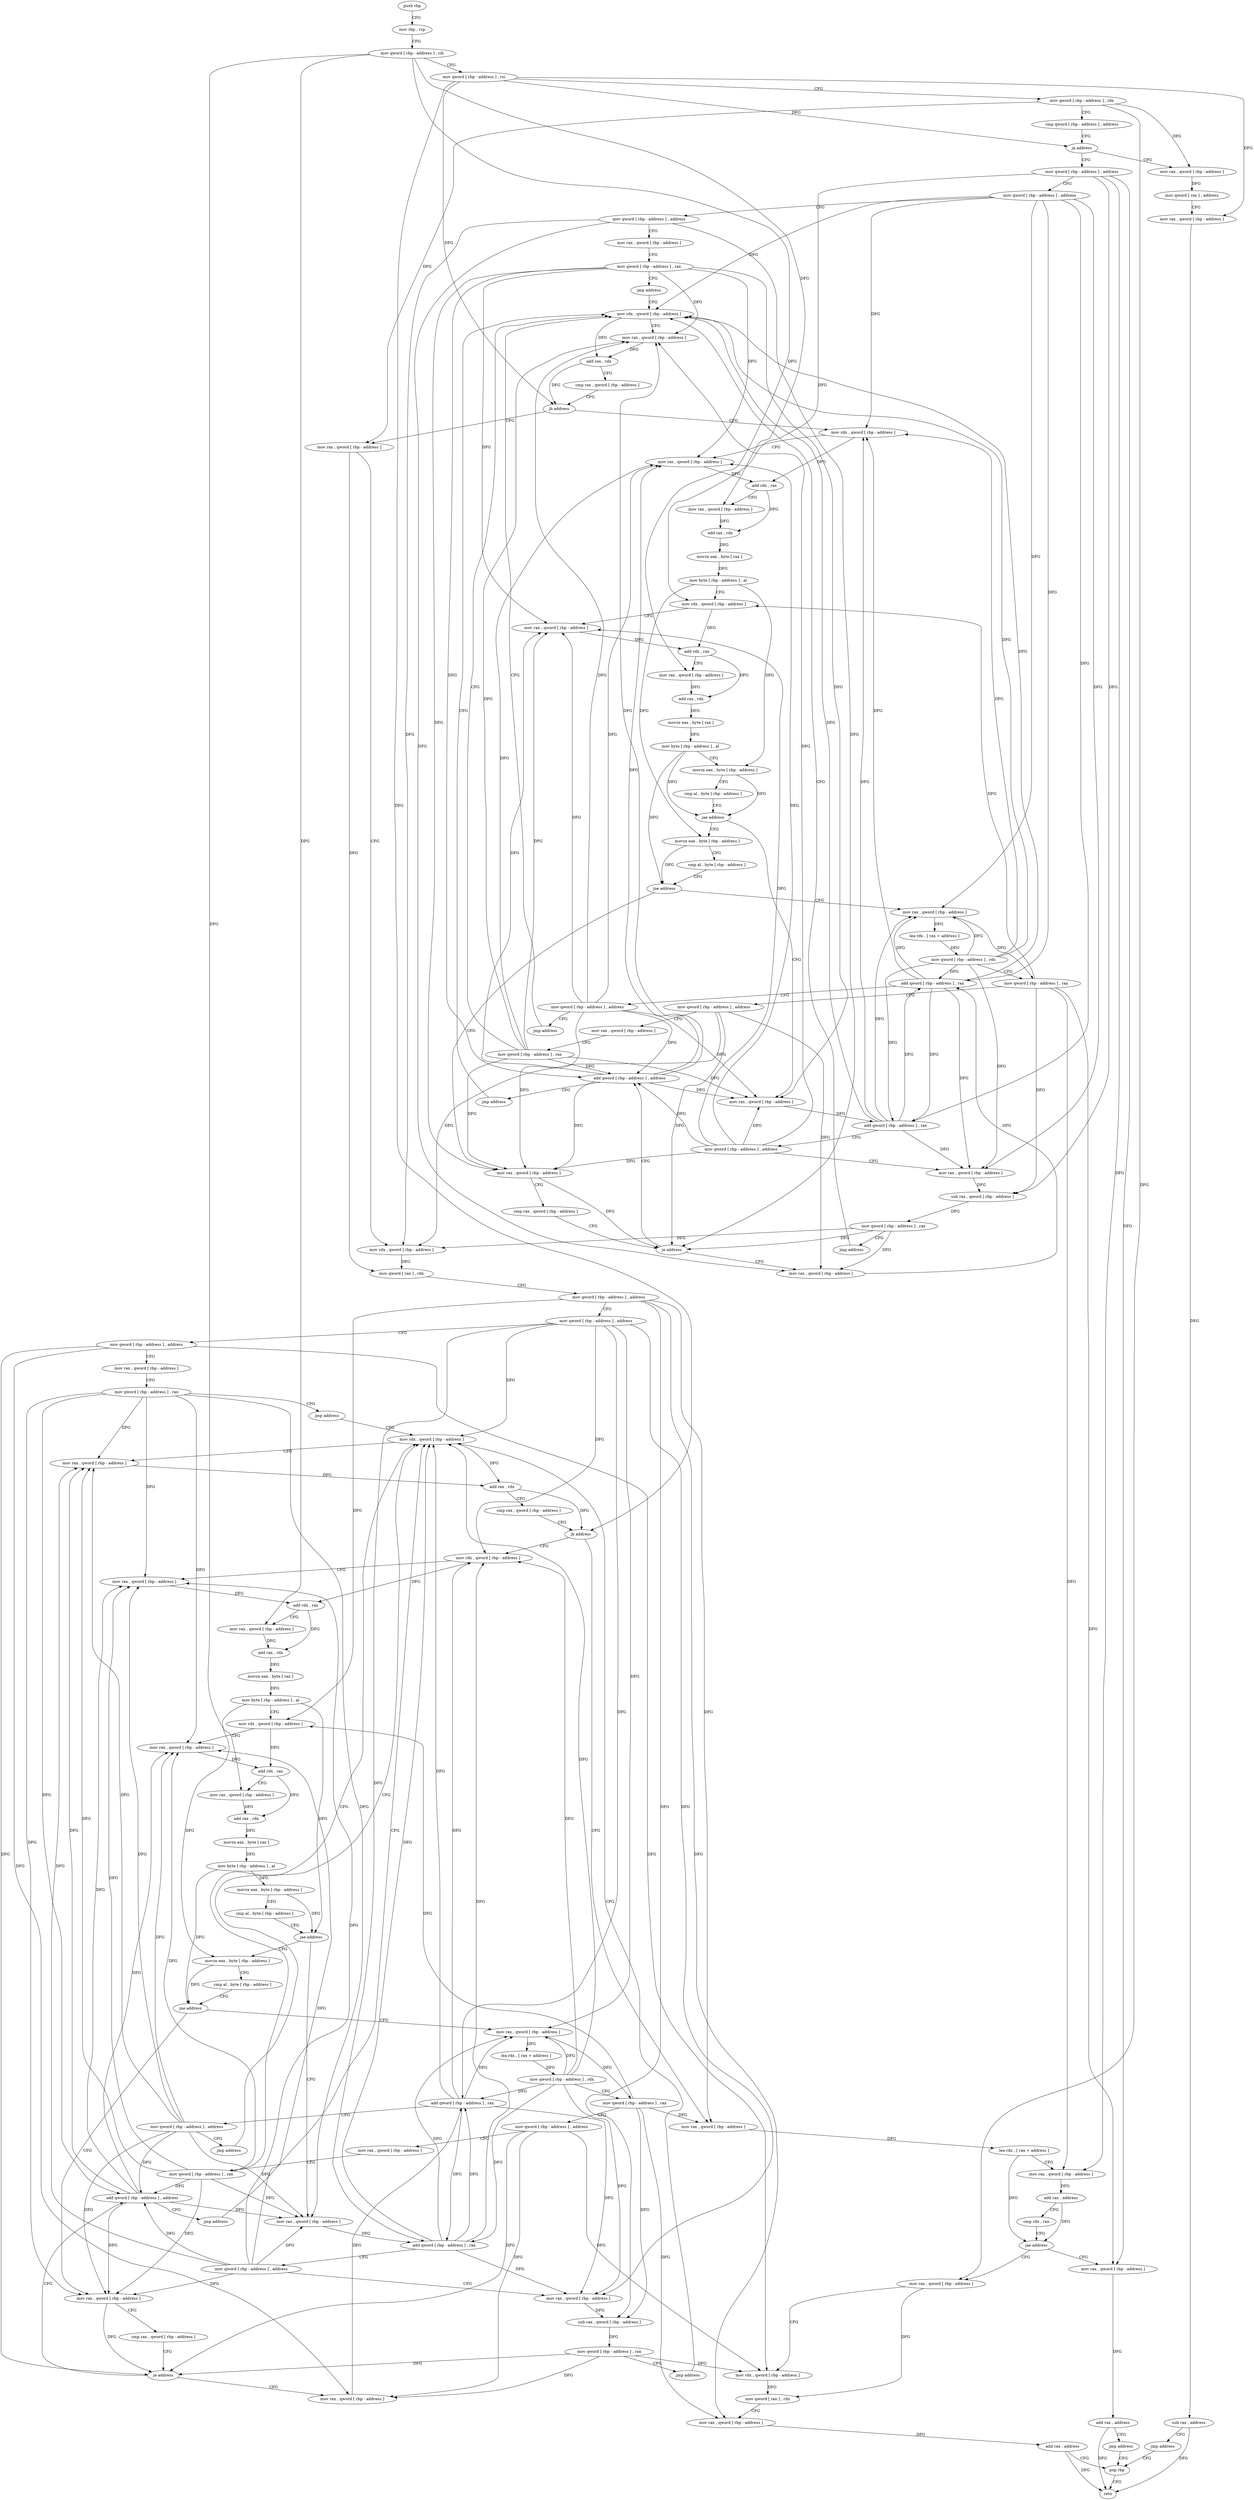 digraph "func" {
"4486100" [label = "push rbp" ]
"4486101" [label = "mov rbp , rsp" ]
"4486104" [label = "mov qword [ rbp - address ] , rdi" ]
"4486108" [label = "mov qword [ rbp - address ] , rsi" ]
"4486112" [label = "mov qword [ rbp - address ] , rdx" ]
"4486116" [label = "cmp qword [ rbp - address ] , address" ]
"4486121" [label = "ja address" ]
"4486147" [label = "mov qword [ rbp - address ] , address" ]
"4486123" [label = "mov rax , qword [ rbp - address ]" ]
"4486155" [label = "mov qword [ rbp - address ] , address" ]
"4486163" [label = "mov qword [ rbp - address ] , address" ]
"4486171" [label = "mov rax , qword [ rbp - address ]" ]
"4486175" [label = "mov qword [ rbp - address ] , rax" ]
"4486179" [label = "jmp address" ]
"4486347" [label = "mov rdx , qword [ rbp - address ]" ]
"4486127" [label = "mov qword [ rax ] , address" ]
"4486134" [label = "mov rax , qword [ rbp - address ]" ]
"4486138" [label = "sub rax , address" ]
"4486142" [label = "jmp address" ]
"4486650" [label = "pop rbp" ]
"4486351" [label = "mov rax , qword [ rbp - address ]" ]
"4486355" [label = "add rax , rdx" ]
"4486358" [label = "cmp rax , qword [ rbp - address ]" ]
"4486362" [label = "jb address" ]
"4486184" [label = "mov rdx , qword [ rbp - address ]" ]
"4486368" [label = "mov rax , qword [ rbp - address ]" ]
"4486651" [label = "retn" ]
"4486188" [label = "mov rax , qword [ rbp - address ]" ]
"4486192" [label = "add rdx , rax" ]
"4486195" [label = "mov rax , qword [ rbp - address ]" ]
"4486199" [label = "add rax , rdx" ]
"4486202" [label = "movzx eax , byte [ rax ]" ]
"4486205" [label = "mov byte [ rbp - address ] , al" ]
"4486208" [label = "mov rdx , qword [ rbp - address ]" ]
"4486212" [label = "mov rax , qword [ rbp - address ]" ]
"4486216" [label = "add rdx , rax" ]
"4486219" [label = "mov rax , qword [ rbp - address ]" ]
"4486223" [label = "add rax , rdx" ]
"4486226" [label = "movzx eax , byte [ rax ]" ]
"4486229" [label = "mov byte [ rbp - address ] , al" ]
"4486232" [label = "movzx eax , byte [ rbp - address ]" ]
"4486236" [label = "cmp al , byte [ rbp - address ]" ]
"4486239" [label = "jae address" ]
"4486271" [label = "movzx eax , byte [ rbp - address ]" ]
"4486241" [label = "mov rax , qword [ rbp - address ]" ]
"4486372" [label = "mov rdx , qword [ rbp - address ]" ]
"4486376" [label = "mov qword [ rax ] , rdx" ]
"4486379" [label = "mov qword [ rbp - address ] , address" ]
"4486387" [label = "mov qword [ rbp - address ] , address" ]
"4486395" [label = "mov qword [ rbp - address ] , address" ]
"4486403" [label = "mov rax , qword [ rbp - address ]" ]
"4486407" [label = "mov qword [ rbp - address ] , rax" ]
"4486411" [label = "jmp address" ]
"4486579" [label = "mov rdx , qword [ rbp - address ]" ]
"4486275" [label = "cmp al , byte [ rbp - address ]" ]
"4486278" [label = "jne address" ]
"4486315" [label = "mov rax , qword [ rbp - address ]" ]
"4486280" [label = "mov rax , qword [ rbp - address ]" ]
"4486245" [label = "add qword [ rbp - address ] , rax" ]
"4486249" [label = "mov qword [ rbp - address ] , address" ]
"4486257" [label = "mov rax , qword [ rbp - address ]" ]
"4486261" [label = "sub rax , qword [ rbp - address ]" ]
"4486265" [label = "mov qword [ rbp - address ] , rax" ]
"4486269" [label = "jmp address" ]
"4486583" [label = "mov rax , qword [ rbp - address ]" ]
"4486587" [label = "add rax , rdx" ]
"4486590" [label = "cmp rax , qword [ rbp - address ]" ]
"4486594" [label = "jb address" ]
"4486416" [label = "mov rdx , qword [ rbp - address ]" ]
"4486600" [label = "mov rax , qword [ rbp - address ]" ]
"4486319" [label = "lea rdx , [ rax + address ]" ]
"4486323" [label = "mov qword [ rbp - address ] , rdx" ]
"4486327" [label = "mov qword [ rbp - address ] , rax" ]
"4486331" [label = "mov qword [ rbp - address ] , address" ]
"4486339" [label = "mov rax , qword [ rbp - address ]" ]
"4486343" [label = "mov qword [ rbp - address ] , rax" ]
"4486284" [label = "cmp rax , qword [ rbp - address ]" ]
"4486288" [label = "je address" ]
"4486297" [label = "mov rax , qword [ rbp - address ]" ]
"4486290" [label = "add qword [ rbp - address ] , address" ]
"4486420" [label = "mov rax , qword [ rbp - address ]" ]
"4486424" [label = "add rdx , rax" ]
"4486427" [label = "mov rax , qword [ rbp - address ]" ]
"4486431" [label = "add rax , rdx" ]
"4486434" [label = "movzx eax , byte [ rax ]" ]
"4486437" [label = "mov byte [ rbp - address ] , al" ]
"4486440" [label = "mov rdx , qword [ rbp - address ]" ]
"4486444" [label = "mov rax , qword [ rbp - address ]" ]
"4486448" [label = "add rdx , rax" ]
"4486451" [label = "mov rax , qword [ rbp - address ]" ]
"4486455" [label = "add rax , rdx" ]
"4486458" [label = "movzx eax , byte [ rax ]" ]
"4486461" [label = "mov byte [ rbp - address ] , al" ]
"4486464" [label = "movzx eax , byte [ rbp - address ]" ]
"4486468" [label = "cmp al , byte [ rbp - address ]" ]
"4486471" [label = "jae address" ]
"4486503" [label = "movzx eax , byte [ rbp - address ]" ]
"4486473" [label = "mov rax , qword [ rbp - address ]" ]
"4486604" [label = "lea rdx , [ rax + address ]" ]
"4486608" [label = "mov rax , qword [ rbp - address ]" ]
"4486612" [label = "add rax , address" ]
"4486616" [label = "cmp rdx , rax" ]
"4486619" [label = "jae address" ]
"4486631" [label = "mov rax , qword [ rbp - address ]" ]
"4486621" [label = "mov rax , qword [ rbp - address ]" ]
"4486301" [label = "add qword [ rbp - address ] , rax" ]
"4486305" [label = "mov qword [ rbp - address ] , address" ]
"4486313" [label = "jmp address" ]
"4486295" [label = "jmp address" ]
"4486507" [label = "cmp al , byte [ rbp - address ]" ]
"4486510" [label = "jne address" ]
"4486547" [label = "mov rax , qword [ rbp - address ]" ]
"4486512" [label = "mov rax , qword [ rbp - address ]" ]
"4486477" [label = "add qword [ rbp - address ] , rax" ]
"4486481" [label = "mov qword [ rbp - address ] , address" ]
"4486489" [label = "mov rax , qword [ rbp - address ]" ]
"4486493" [label = "sub rax , qword [ rbp - address ]" ]
"4486497" [label = "mov qword [ rbp - address ] , rax" ]
"4486501" [label = "jmp address" ]
"4486635" [label = "mov rdx , qword [ rbp - address ]" ]
"4486639" [label = "mov qword [ rax ] , rdx" ]
"4486642" [label = "mov rax , qword [ rbp - address ]" ]
"4486646" [label = "add rax , address" ]
"4486625" [label = "add rax , address" ]
"4486629" [label = "jmp address" ]
"4486551" [label = "lea rdx , [ rax + address ]" ]
"4486555" [label = "mov qword [ rbp - address ] , rdx" ]
"4486559" [label = "mov qword [ rbp - address ] , rax" ]
"4486563" [label = "mov qword [ rbp - address ] , address" ]
"4486571" [label = "mov rax , qword [ rbp - address ]" ]
"4486575" [label = "mov qword [ rbp - address ] , rax" ]
"4486516" [label = "cmp rax , qword [ rbp - address ]" ]
"4486520" [label = "je address" ]
"4486529" [label = "mov rax , qword [ rbp - address ]" ]
"4486522" [label = "add qword [ rbp - address ] , address" ]
"4486533" [label = "add qword [ rbp - address ] , rax" ]
"4486537" [label = "mov qword [ rbp - address ] , address" ]
"4486545" [label = "jmp address" ]
"4486527" [label = "jmp address" ]
"4486100" -> "4486101" [ label = "CFG" ]
"4486101" -> "4486104" [ label = "CFG" ]
"4486104" -> "4486108" [ label = "CFG" ]
"4486104" -> "4486195" [ label = "DFG" ]
"4486104" -> "4486219" [ label = "DFG" ]
"4486104" -> "4486427" [ label = "DFG" ]
"4486104" -> "4486451" [ label = "DFG" ]
"4486108" -> "4486112" [ label = "CFG" ]
"4486108" -> "4486121" [ label = "DFG" ]
"4486108" -> "4486134" [ label = "DFG" ]
"4486108" -> "4486362" [ label = "DFG" ]
"4486108" -> "4486594" [ label = "DFG" ]
"4486112" -> "4486116" [ label = "CFG" ]
"4486112" -> "4486123" [ label = "DFG" ]
"4486112" -> "4486368" [ label = "DFG" ]
"4486112" -> "4486631" [ label = "DFG" ]
"4486116" -> "4486121" [ label = "CFG" ]
"4486121" -> "4486147" [ label = "CFG" ]
"4486121" -> "4486123" [ label = "CFG" ]
"4486147" -> "4486155" [ label = "CFG" ]
"4486147" -> "4486208" [ label = "DFG" ]
"4486147" -> "4486261" [ label = "DFG" ]
"4486147" -> "4486608" [ label = "DFG" ]
"4486147" -> "4486621" [ label = "DFG" ]
"4486123" -> "4486127" [ label = "DFG" ]
"4486155" -> "4486163" [ label = "CFG" ]
"4486155" -> "4486347" [ label = "DFG" ]
"4486155" -> "4486184" [ label = "DFG" ]
"4486155" -> "4486245" [ label = "DFG" ]
"4486155" -> "4486257" [ label = "DFG" ]
"4486155" -> "4486315" [ label = "DFG" ]
"4486155" -> "4486301" [ label = "DFG" ]
"4486163" -> "4486171" [ label = "CFG" ]
"4486163" -> "4486372" [ label = "DFG" ]
"4486163" -> "4486288" [ label = "DFG" ]
"4486163" -> "4486297" [ label = "DFG" ]
"4486171" -> "4486175" [ label = "CFG" ]
"4486175" -> "4486179" [ label = "CFG" ]
"4486175" -> "4486351" [ label = "DFG" ]
"4486175" -> "4486188" [ label = "DFG" ]
"4486175" -> "4486212" [ label = "DFG" ]
"4486175" -> "4486241" [ label = "DFG" ]
"4486175" -> "4486280" [ label = "DFG" ]
"4486175" -> "4486290" [ label = "DFG" ]
"4486179" -> "4486347" [ label = "CFG" ]
"4486347" -> "4486351" [ label = "CFG" ]
"4486347" -> "4486355" [ label = "DFG" ]
"4486127" -> "4486134" [ label = "CFG" ]
"4486134" -> "4486138" [ label = "DFG" ]
"4486138" -> "4486142" [ label = "CFG" ]
"4486138" -> "4486651" [ label = "DFG" ]
"4486142" -> "4486650" [ label = "CFG" ]
"4486650" -> "4486651" [ label = "CFG" ]
"4486351" -> "4486355" [ label = "DFG" ]
"4486355" -> "4486358" [ label = "CFG" ]
"4486355" -> "4486362" [ label = "DFG" ]
"4486358" -> "4486362" [ label = "CFG" ]
"4486362" -> "4486184" [ label = "CFG" ]
"4486362" -> "4486368" [ label = "CFG" ]
"4486184" -> "4486188" [ label = "CFG" ]
"4486184" -> "4486192" [ label = "DFG" ]
"4486368" -> "4486372" [ label = "CFG" ]
"4486368" -> "4486376" [ label = "DFG" ]
"4486188" -> "4486192" [ label = "DFG" ]
"4486192" -> "4486195" [ label = "CFG" ]
"4486192" -> "4486199" [ label = "DFG" ]
"4486195" -> "4486199" [ label = "DFG" ]
"4486199" -> "4486202" [ label = "DFG" ]
"4486202" -> "4486205" [ label = "DFG" ]
"4486205" -> "4486208" [ label = "CFG" ]
"4486205" -> "4486232" [ label = "DFG" ]
"4486205" -> "4486271" [ label = "DFG" ]
"4486208" -> "4486212" [ label = "CFG" ]
"4486208" -> "4486216" [ label = "DFG" ]
"4486212" -> "4486216" [ label = "DFG" ]
"4486216" -> "4486219" [ label = "CFG" ]
"4486216" -> "4486223" [ label = "DFG" ]
"4486219" -> "4486223" [ label = "DFG" ]
"4486223" -> "4486226" [ label = "DFG" ]
"4486226" -> "4486229" [ label = "DFG" ]
"4486229" -> "4486232" [ label = "CFG" ]
"4486229" -> "4486239" [ label = "DFG" ]
"4486229" -> "4486278" [ label = "DFG" ]
"4486232" -> "4486236" [ label = "CFG" ]
"4486232" -> "4486239" [ label = "DFG" ]
"4486236" -> "4486239" [ label = "CFG" ]
"4486239" -> "4486271" [ label = "CFG" ]
"4486239" -> "4486241" [ label = "CFG" ]
"4486271" -> "4486275" [ label = "CFG" ]
"4486271" -> "4486278" [ label = "DFG" ]
"4486241" -> "4486245" [ label = "DFG" ]
"4486372" -> "4486376" [ label = "DFG" ]
"4486376" -> "4486379" [ label = "CFG" ]
"4486379" -> "4486387" [ label = "CFG" ]
"4486379" -> "4486440" [ label = "DFG" ]
"4486379" -> "4486600" [ label = "DFG" ]
"4486379" -> "4486493" [ label = "DFG" ]
"4486379" -> "4486642" [ label = "DFG" ]
"4486387" -> "4486395" [ label = "CFG" ]
"4486387" -> "4486579" [ label = "DFG" ]
"4486387" -> "4486416" [ label = "DFG" ]
"4486387" -> "4486477" [ label = "DFG" ]
"4486387" -> "4486489" [ label = "DFG" ]
"4486387" -> "4486547" [ label = "DFG" ]
"4486387" -> "4486533" [ label = "DFG" ]
"4486395" -> "4486403" [ label = "CFG" ]
"4486395" -> "4486635" [ label = "DFG" ]
"4486395" -> "4486520" [ label = "DFG" ]
"4486395" -> "4486529" [ label = "DFG" ]
"4486403" -> "4486407" [ label = "CFG" ]
"4486407" -> "4486411" [ label = "CFG" ]
"4486407" -> "4486583" [ label = "DFG" ]
"4486407" -> "4486420" [ label = "DFG" ]
"4486407" -> "4486444" [ label = "DFG" ]
"4486407" -> "4486473" [ label = "DFG" ]
"4486407" -> "4486512" [ label = "DFG" ]
"4486407" -> "4486522" [ label = "DFG" ]
"4486411" -> "4486579" [ label = "CFG" ]
"4486579" -> "4486583" [ label = "CFG" ]
"4486579" -> "4486587" [ label = "DFG" ]
"4486275" -> "4486278" [ label = "CFG" ]
"4486278" -> "4486315" [ label = "CFG" ]
"4486278" -> "4486280" [ label = "CFG" ]
"4486315" -> "4486319" [ label = "DFG" ]
"4486315" -> "4486327" [ label = "DFG" ]
"4486280" -> "4486284" [ label = "CFG" ]
"4486280" -> "4486288" [ label = "DFG" ]
"4486245" -> "4486249" [ label = "CFG" ]
"4486245" -> "4486347" [ label = "DFG" ]
"4486245" -> "4486184" [ label = "DFG" ]
"4486245" -> "4486257" [ label = "DFG" ]
"4486245" -> "4486315" [ label = "DFG" ]
"4486245" -> "4486301" [ label = "DFG" ]
"4486249" -> "4486257" [ label = "CFG" ]
"4486249" -> "4486351" [ label = "DFG" ]
"4486249" -> "4486188" [ label = "DFG" ]
"4486249" -> "4486212" [ label = "DFG" ]
"4486249" -> "4486241" [ label = "DFG" ]
"4486249" -> "4486280" [ label = "DFG" ]
"4486249" -> "4486290" [ label = "DFG" ]
"4486257" -> "4486261" [ label = "DFG" ]
"4486261" -> "4486265" [ label = "DFG" ]
"4486265" -> "4486269" [ label = "CFG" ]
"4486265" -> "4486372" [ label = "DFG" ]
"4486265" -> "4486288" [ label = "DFG" ]
"4486265" -> "4486297" [ label = "DFG" ]
"4486269" -> "4486347" [ label = "CFG" ]
"4486583" -> "4486587" [ label = "DFG" ]
"4486587" -> "4486590" [ label = "CFG" ]
"4486587" -> "4486594" [ label = "DFG" ]
"4486590" -> "4486594" [ label = "CFG" ]
"4486594" -> "4486416" [ label = "CFG" ]
"4486594" -> "4486600" [ label = "CFG" ]
"4486416" -> "4486420" [ label = "CFG" ]
"4486416" -> "4486424" [ label = "DFG" ]
"4486600" -> "4486604" [ label = "DFG" ]
"4486319" -> "4486323" [ label = "DFG" ]
"4486323" -> "4486327" [ label = "CFG" ]
"4486323" -> "4486347" [ label = "DFG" ]
"4486323" -> "4486184" [ label = "DFG" ]
"4486323" -> "4486257" [ label = "DFG" ]
"4486323" -> "4486315" [ label = "DFG" ]
"4486323" -> "4486245" [ label = "DFG" ]
"4486323" -> "4486301" [ label = "DFG" ]
"4486327" -> "4486331" [ label = "CFG" ]
"4486327" -> "4486208" [ label = "DFG" ]
"4486327" -> "4486261" [ label = "DFG" ]
"4486327" -> "4486608" [ label = "DFG" ]
"4486327" -> "4486621" [ label = "DFG" ]
"4486331" -> "4486339" [ label = "CFG" ]
"4486331" -> "4486372" [ label = "DFG" ]
"4486331" -> "4486288" [ label = "DFG" ]
"4486331" -> "4486297" [ label = "DFG" ]
"4486339" -> "4486343" [ label = "CFG" ]
"4486343" -> "4486347" [ label = "CFG" ]
"4486343" -> "4486351" [ label = "DFG" ]
"4486343" -> "4486188" [ label = "DFG" ]
"4486343" -> "4486212" [ label = "DFG" ]
"4486343" -> "4486241" [ label = "DFG" ]
"4486343" -> "4486280" [ label = "DFG" ]
"4486343" -> "4486290" [ label = "DFG" ]
"4486284" -> "4486288" [ label = "CFG" ]
"4486288" -> "4486297" [ label = "CFG" ]
"4486288" -> "4486290" [ label = "CFG" ]
"4486297" -> "4486301" [ label = "DFG" ]
"4486290" -> "4486295" [ label = "CFG" ]
"4486290" -> "4486351" [ label = "DFG" ]
"4486290" -> "4486188" [ label = "DFG" ]
"4486290" -> "4486212" [ label = "DFG" ]
"4486290" -> "4486241" [ label = "DFG" ]
"4486290" -> "4486280" [ label = "DFG" ]
"4486420" -> "4486424" [ label = "DFG" ]
"4486424" -> "4486427" [ label = "CFG" ]
"4486424" -> "4486431" [ label = "DFG" ]
"4486427" -> "4486431" [ label = "DFG" ]
"4486431" -> "4486434" [ label = "DFG" ]
"4486434" -> "4486437" [ label = "DFG" ]
"4486437" -> "4486440" [ label = "CFG" ]
"4486437" -> "4486471" [ label = "DFG" ]
"4486437" -> "4486503" [ label = "DFG" ]
"4486440" -> "4486444" [ label = "CFG" ]
"4486440" -> "4486448" [ label = "DFG" ]
"4486444" -> "4486448" [ label = "DFG" ]
"4486448" -> "4486451" [ label = "CFG" ]
"4486448" -> "4486455" [ label = "DFG" ]
"4486451" -> "4486455" [ label = "DFG" ]
"4486455" -> "4486458" [ label = "DFG" ]
"4486458" -> "4486461" [ label = "DFG" ]
"4486461" -> "4486464" [ label = "DFG" ]
"4486461" -> "4486510" [ label = "DFG" ]
"4486464" -> "4486468" [ label = "CFG" ]
"4486464" -> "4486471" [ label = "DFG" ]
"4486468" -> "4486471" [ label = "CFG" ]
"4486471" -> "4486503" [ label = "CFG" ]
"4486471" -> "4486473" [ label = "CFG" ]
"4486503" -> "4486507" [ label = "CFG" ]
"4486503" -> "4486510" [ label = "DFG" ]
"4486473" -> "4486477" [ label = "DFG" ]
"4486604" -> "4486608" [ label = "CFG" ]
"4486604" -> "4486619" [ label = "DFG" ]
"4486608" -> "4486612" [ label = "DFG" ]
"4486612" -> "4486616" [ label = "CFG" ]
"4486612" -> "4486619" [ label = "DFG" ]
"4486616" -> "4486619" [ label = "CFG" ]
"4486619" -> "4486631" [ label = "CFG" ]
"4486619" -> "4486621" [ label = "CFG" ]
"4486631" -> "4486635" [ label = "CFG" ]
"4486631" -> "4486639" [ label = "DFG" ]
"4486621" -> "4486625" [ label = "DFG" ]
"4486301" -> "4486305" [ label = "CFG" ]
"4486301" -> "4486347" [ label = "DFG" ]
"4486301" -> "4486184" [ label = "DFG" ]
"4486301" -> "4486257" [ label = "DFG" ]
"4486301" -> "4486315" [ label = "DFG" ]
"4486301" -> "4486245" [ label = "DFG" ]
"4486305" -> "4486313" [ label = "CFG" ]
"4486305" -> "4486351" [ label = "DFG" ]
"4486305" -> "4486188" [ label = "DFG" ]
"4486305" -> "4486212" [ label = "DFG" ]
"4486305" -> "4486241" [ label = "DFG" ]
"4486305" -> "4486280" [ label = "DFG" ]
"4486305" -> "4486290" [ label = "DFG" ]
"4486313" -> "4486347" [ label = "CFG" ]
"4486295" -> "4486347" [ label = "CFG" ]
"4486507" -> "4486510" [ label = "CFG" ]
"4486510" -> "4486547" [ label = "CFG" ]
"4486510" -> "4486512" [ label = "CFG" ]
"4486547" -> "4486551" [ label = "DFG" ]
"4486547" -> "4486559" [ label = "DFG" ]
"4486512" -> "4486516" [ label = "CFG" ]
"4486512" -> "4486520" [ label = "DFG" ]
"4486477" -> "4486481" [ label = "CFG" ]
"4486477" -> "4486579" [ label = "DFG" ]
"4486477" -> "4486416" [ label = "DFG" ]
"4486477" -> "4486489" [ label = "DFG" ]
"4486477" -> "4486547" [ label = "DFG" ]
"4486477" -> "4486533" [ label = "DFG" ]
"4486481" -> "4486489" [ label = "CFG" ]
"4486481" -> "4486583" [ label = "DFG" ]
"4486481" -> "4486420" [ label = "DFG" ]
"4486481" -> "4486444" [ label = "DFG" ]
"4486481" -> "4486473" [ label = "DFG" ]
"4486481" -> "4486512" [ label = "DFG" ]
"4486481" -> "4486522" [ label = "DFG" ]
"4486489" -> "4486493" [ label = "DFG" ]
"4486493" -> "4486497" [ label = "DFG" ]
"4486497" -> "4486501" [ label = "CFG" ]
"4486497" -> "4486635" [ label = "DFG" ]
"4486497" -> "4486520" [ label = "DFG" ]
"4486497" -> "4486529" [ label = "DFG" ]
"4486501" -> "4486579" [ label = "CFG" ]
"4486635" -> "4486639" [ label = "DFG" ]
"4486639" -> "4486642" [ label = "CFG" ]
"4486642" -> "4486646" [ label = "DFG" ]
"4486646" -> "4486650" [ label = "CFG" ]
"4486646" -> "4486651" [ label = "DFG" ]
"4486625" -> "4486629" [ label = "CFG" ]
"4486625" -> "4486651" [ label = "DFG" ]
"4486629" -> "4486650" [ label = "CFG" ]
"4486551" -> "4486555" [ label = "DFG" ]
"4486555" -> "4486559" [ label = "CFG" ]
"4486555" -> "4486579" [ label = "DFG" ]
"4486555" -> "4486416" [ label = "DFG" ]
"4486555" -> "4486489" [ label = "DFG" ]
"4486555" -> "4486547" [ label = "DFG" ]
"4486555" -> "4486477" [ label = "DFG" ]
"4486555" -> "4486533" [ label = "DFG" ]
"4486559" -> "4486563" [ label = "CFG" ]
"4486559" -> "4486440" [ label = "DFG" ]
"4486559" -> "4486600" [ label = "DFG" ]
"4486559" -> "4486493" [ label = "DFG" ]
"4486559" -> "4486642" [ label = "DFG" ]
"4486563" -> "4486571" [ label = "CFG" ]
"4486563" -> "4486635" [ label = "DFG" ]
"4486563" -> "4486520" [ label = "DFG" ]
"4486563" -> "4486529" [ label = "DFG" ]
"4486571" -> "4486575" [ label = "CFG" ]
"4486575" -> "4486579" [ label = "CFG" ]
"4486575" -> "4486583" [ label = "DFG" ]
"4486575" -> "4486420" [ label = "DFG" ]
"4486575" -> "4486444" [ label = "DFG" ]
"4486575" -> "4486473" [ label = "DFG" ]
"4486575" -> "4486512" [ label = "DFG" ]
"4486575" -> "4486522" [ label = "DFG" ]
"4486516" -> "4486520" [ label = "CFG" ]
"4486520" -> "4486529" [ label = "CFG" ]
"4486520" -> "4486522" [ label = "CFG" ]
"4486529" -> "4486533" [ label = "DFG" ]
"4486522" -> "4486527" [ label = "CFG" ]
"4486522" -> "4486583" [ label = "DFG" ]
"4486522" -> "4486420" [ label = "DFG" ]
"4486522" -> "4486444" [ label = "DFG" ]
"4486522" -> "4486473" [ label = "DFG" ]
"4486522" -> "4486512" [ label = "DFG" ]
"4486533" -> "4486537" [ label = "CFG" ]
"4486533" -> "4486579" [ label = "DFG" ]
"4486533" -> "4486416" [ label = "DFG" ]
"4486533" -> "4486489" [ label = "DFG" ]
"4486533" -> "4486547" [ label = "DFG" ]
"4486533" -> "4486477" [ label = "DFG" ]
"4486537" -> "4486545" [ label = "CFG" ]
"4486537" -> "4486583" [ label = "DFG" ]
"4486537" -> "4486420" [ label = "DFG" ]
"4486537" -> "4486444" [ label = "DFG" ]
"4486537" -> "4486473" [ label = "DFG" ]
"4486537" -> "4486512" [ label = "DFG" ]
"4486537" -> "4486522" [ label = "DFG" ]
"4486545" -> "4486579" [ label = "CFG" ]
"4486527" -> "4486579" [ label = "CFG" ]
}
